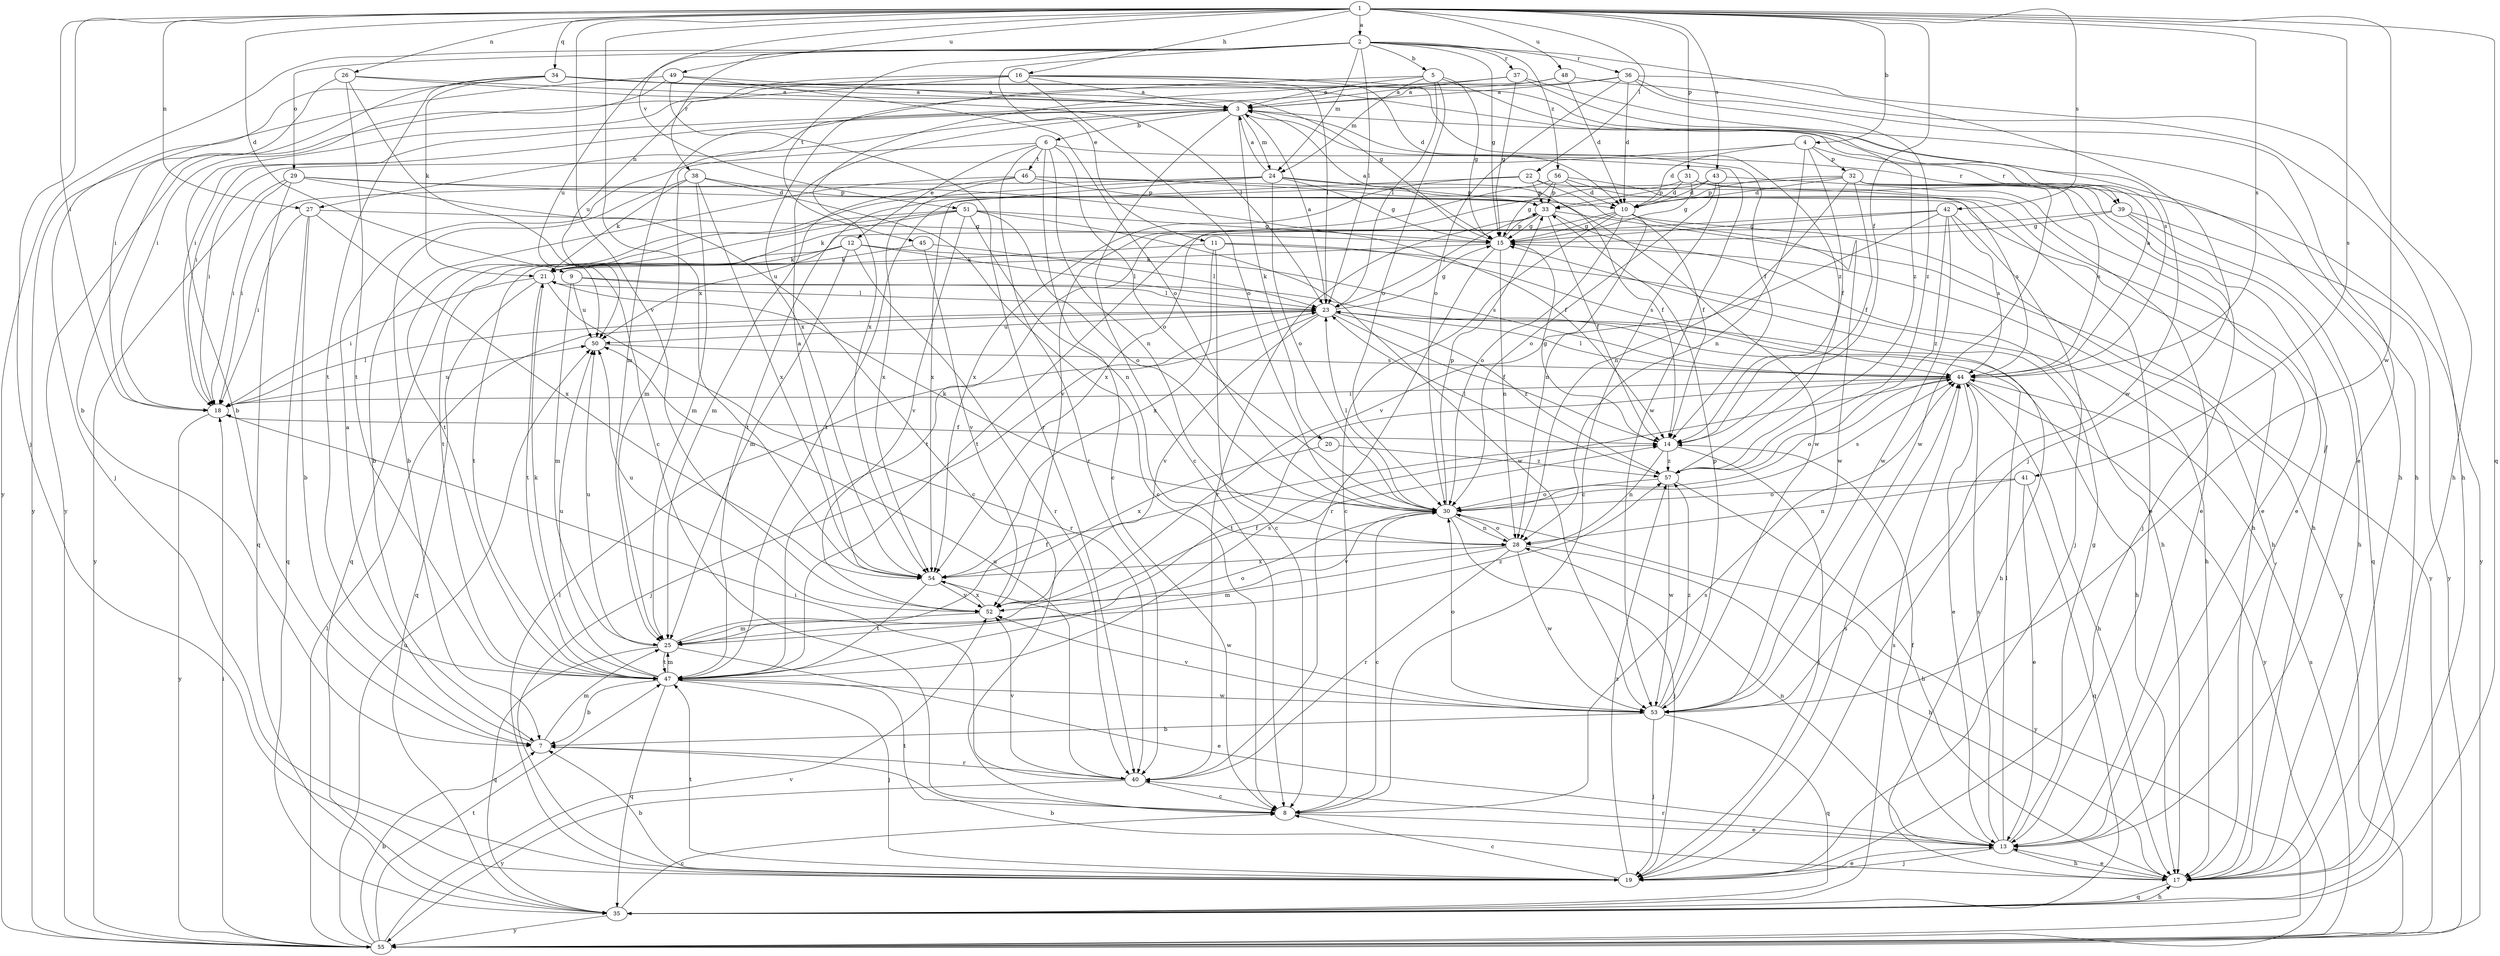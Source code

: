 strict digraph  {
	1 -> 2 [label=a];
	5 -> 3 [label=a];
	7 -> 3 [label=a];
	15 -> 3 [label=a];
	16 -> 3 [label=a];
	23 -> 3 [label=a];
	24 -> 3 [label=a];
	26 -> 3 [label=a];
	34 -> 3 [label=a];
	36 -> 3 [label=a];
	37 -> 3 [label=a];
	44 -> 3 [label=a];
	48 -> 3 [label=a];
	49 -> 3 [label=a];
	54 -> 3 [label=a];
	1 -> 4 [label=b];
	2 -> 5 [label=b];
	3 -> 6 [label=b];
	16 -> 7 [label=b];
	17 -> 7 [label=b];
	19 -> 7 [label=b];
	27 -> 7 [label=b];
	34 -> 7 [label=b];
	38 -> 7 [label=b];
	46 -> 7 [label=b];
	47 -> 7 [label=b];
	53 -> 7 [label=b];
	55 -> 7 [label=b];
	3 -> 8 [label=c];
	6 -> 8 [label=c];
	10 -> 8 [label=c];
	11 -> 8 [label=c];
	19 -> 8 [label=c];
	26 -> 8 [label=c];
	29 -> 8 [label=c];
	30 -> 8 [label=c];
	35 -> 8 [label=c];
	38 -> 8 [label=c];
	40 -> 8 [label=c];
	43 -> 8 [label=c];
	1 -> 9 [label=d];
	4 -> 10 [label=d];
	16 -> 10 [label=d];
	29 -> 10 [label=d];
	31 -> 10 [label=d];
	32 -> 10 [label=d];
	36 -> 10 [label=d];
	43 -> 10 [label=d];
	48 -> 10 [label=d];
	56 -> 10 [label=d];
	2 -> 11 [label=e];
	6 -> 12 [label=e];
	8 -> 13 [label=e];
	17 -> 13 [label=e];
	19 -> 13 [label=e];
	25 -> 13 [label=e];
	31 -> 13 [label=e];
	32 -> 13 [label=e];
	36 -> 13 [label=e];
	41 -> 13 [label=e];
	43 -> 13 [label=e];
	44 -> 13 [label=e];
	56 -> 13 [label=e];
	1 -> 14 [label=f];
	3 -> 14 [label=f];
	4 -> 14 [label=f];
	13 -> 14 [label=f];
	18 -> 14 [label=f];
	22 -> 14 [label=f];
	23 -> 14 [label=f];
	24 -> 14 [label=f];
	25 -> 14 [label=f];
	29 -> 14 [label=f];
	32 -> 14 [label=f];
	33 -> 14 [label=f];
	52 -> 14 [label=f];
	2 -> 15 [label=g];
	5 -> 15 [label=g];
	10 -> 15 [label=g];
	13 -> 15 [label=g];
	14 -> 15 [label=g];
	23 -> 15 [label=g];
	24 -> 15 [label=g];
	27 -> 15 [label=g];
	31 -> 15 [label=g];
	33 -> 15 [label=g];
	34 -> 15 [label=g];
	37 -> 15 [label=g];
	39 -> 15 [label=g];
	42 -> 15 [label=g];
	51 -> 15 [label=g];
	56 -> 15 [label=g];
	1 -> 16 [label=h];
	9 -> 17 [label=h];
	10 -> 17 [label=h];
	11 -> 17 [label=h];
	13 -> 17 [label=h];
	23 -> 17 [label=h];
	28 -> 17 [label=h];
	33 -> 17 [label=h];
	34 -> 17 [label=h];
	35 -> 17 [label=h];
	36 -> 17 [label=h];
	37 -> 17 [label=h];
	39 -> 17 [label=h];
	44 -> 17 [label=h];
	46 -> 17 [label=h];
	48 -> 17 [label=h];
	56 -> 17 [label=h];
	57 -> 17 [label=h];
	1 -> 18 [label=i];
	3 -> 18 [label=i];
	4 -> 18 [label=i];
	21 -> 18 [label=i];
	24 -> 18 [label=i];
	26 -> 18 [label=i];
	27 -> 18 [label=i];
	29 -> 18 [label=i];
	36 -> 18 [label=i];
	40 -> 18 [label=i];
	44 -> 18 [label=i];
	49 -> 18 [label=i];
	55 -> 18 [label=i];
	1 -> 19 [label=j];
	2 -> 19 [label=j];
	13 -> 19 [label=j];
	14 -> 19 [label=j];
	23 -> 19 [label=j];
	30 -> 19 [label=j];
	32 -> 19 [label=j];
	34 -> 19 [label=j];
	42 -> 19 [label=j];
	47 -> 19 [label=j];
	53 -> 19 [label=j];
	3 -> 20 [label=k];
	11 -> 21 [label=k];
	12 -> 21 [label=k];
	15 -> 21 [label=k];
	30 -> 21 [label=k];
	34 -> 21 [label=k];
	38 -> 21 [label=k];
	45 -> 21 [label=k];
	47 -> 21 [label=k];
	51 -> 21 [label=k];
	1 -> 22 [label=l];
	2 -> 23 [label=l];
	5 -> 23 [label=l];
	9 -> 23 [label=l];
	12 -> 23 [label=l];
	13 -> 23 [label=l];
	16 -> 23 [label=l];
	18 -> 23 [label=l];
	19 -> 23 [label=l];
	21 -> 23 [label=l];
	26 -> 23 [label=l];
	30 -> 23 [label=l];
	33 -> 23 [label=l];
	44 -> 23 [label=l];
	45 -> 23 [label=l];
	55 -> 23 [label=l];
	57 -> 23 [label=l];
	2 -> 24 [label=m];
	3 -> 24 [label=m];
	5 -> 24 [label=m];
	6 -> 25 [label=m];
	7 -> 25 [label=m];
	9 -> 25 [label=m];
	12 -> 25 [label=m];
	28 -> 25 [label=m];
	37 -> 25 [label=m];
	38 -> 25 [label=m];
	46 -> 25 [label=m];
	47 -> 25 [label=m];
	52 -> 25 [label=m];
	1 -> 26 [label=n];
	1 -> 27 [label=n];
	3 -> 27 [label=n];
	4 -> 28 [label=n];
	6 -> 28 [label=n];
	10 -> 28 [label=n];
	13 -> 28 [label=n];
	14 -> 28 [label=n];
	15 -> 28 [label=n];
	30 -> 28 [label=n];
	32 -> 28 [label=n];
	41 -> 28 [label=n];
	51 -> 28 [label=n];
	2 -> 29 [label=o];
	5 -> 30 [label=o];
	6 -> 30 [label=o];
	10 -> 30 [label=o];
	16 -> 30 [label=o];
	24 -> 30 [label=o];
	25 -> 30 [label=o];
	28 -> 30 [label=o];
	36 -> 30 [label=o];
	41 -> 30 [label=o];
	43 -> 30 [label=o];
	44 -> 30 [label=o];
	49 -> 30 [label=o];
	51 -> 30 [label=o];
	53 -> 30 [label=o];
	57 -> 30 [label=o];
	1 -> 31 [label=p];
	4 -> 32 [label=p];
	15 -> 33 [label=p];
	22 -> 33 [label=p];
	24 -> 33 [label=p];
	30 -> 33 [label=p];
	32 -> 33 [label=p];
	38 -> 33 [label=p];
	43 -> 33 [label=p];
	46 -> 33 [label=p];
	53 -> 33 [label=p];
	56 -> 33 [label=p];
	1 -> 34 [label=q];
	1 -> 35 [label=q];
	17 -> 35 [label=q];
	21 -> 35 [label=q];
	25 -> 35 [label=q];
	27 -> 35 [label=q];
	29 -> 35 [label=q];
	39 -> 35 [label=q];
	41 -> 35 [label=q];
	47 -> 35 [label=q];
	51 -> 35 [label=q];
	53 -> 35 [label=q];
	2 -> 36 [label=r];
	2 -> 37 [label=r];
	2 -> 38 [label=r];
	4 -> 39 [label=r];
	6 -> 39 [label=r];
	6 -> 40 [label=r];
	7 -> 40 [label=r];
	12 -> 40 [label=r];
	13 -> 40 [label=r];
	15 -> 40 [label=r];
	21 -> 40 [label=r];
	28 -> 40 [label=r];
	33 -> 40 [label=r];
	49 -> 40 [label=r];
	1 -> 41 [label=s];
	1 -> 42 [label=s];
	1 -> 43 [label=s];
	1 -> 44 [label=s];
	8 -> 44 [label=s];
	11 -> 44 [label=s];
	12 -> 44 [label=s];
	13 -> 44 [label=s];
	19 -> 44 [label=s];
	30 -> 44 [label=s];
	31 -> 44 [label=s];
	32 -> 44 [label=s];
	34 -> 44 [label=s];
	35 -> 44 [label=s];
	42 -> 44 [label=s];
	47 -> 44 [label=s];
	50 -> 44 [label=s];
	55 -> 44 [label=s];
	2 -> 45 [label=t];
	6 -> 46 [label=t];
	8 -> 47 [label=t];
	10 -> 47 [label=t];
	12 -> 47 [label=t];
	19 -> 47 [label=t];
	21 -> 47 [label=t];
	22 -> 47 [label=t];
	24 -> 47 [label=t];
	25 -> 47 [label=t];
	26 -> 47 [label=t];
	32 -> 47 [label=t];
	34 -> 47 [label=t];
	42 -> 47 [label=t];
	44 -> 47 [label=t];
	51 -> 47 [label=t];
	54 -> 47 [label=t];
	55 -> 47 [label=t];
	1 -> 48 [label=u];
	1 -> 49 [label=u];
	2 -> 50 [label=u];
	9 -> 50 [label=u];
	16 -> 50 [label=u];
	18 -> 50 [label=u];
	23 -> 50 [label=u];
	25 -> 50 [label=u];
	39 -> 50 [label=u];
	40 -> 50 [label=u];
	47 -> 50 [label=u];
	52 -> 50 [label=u];
	55 -> 50 [label=u];
	1 -> 51 [label=v];
	1 -> 52 [label=v];
	23 -> 52 [label=v];
	30 -> 52 [label=v];
	40 -> 52 [label=v];
	42 -> 52 [label=v];
	45 -> 52 [label=v];
	51 -> 52 [label=v];
	53 -> 52 [label=v];
	54 -> 52 [label=v];
	55 -> 52 [label=v];
	56 -> 52 [label=v];
	1 -> 53 [label=w];
	3 -> 53 [label=w];
	10 -> 53 [label=w];
	28 -> 53 [label=w];
	32 -> 53 [label=w];
	37 -> 53 [label=w];
	42 -> 53 [label=w];
	46 -> 53 [label=w];
	47 -> 53 [label=w];
	51 -> 53 [label=w];
	54 -> 53 [label=w];
	57 -> 53 [label=w];
	1 -> 54 [label=x];
	5 -> 54 [label=x];
	11 -> 54 [label=x];
	20 -> 54 [label=x];
	22 -> 54 [label=x];
	24 -> 54 [label=x];
	27 -> 54 [label=x];
	28 -> 54 [label=x];
	31 -> 54 [label=x];
	38 -> 54 [label=x];
	46 -> 54 [label=x];
	48 -> 54 [label=x];
	52 -> 54 [label=x];
	2 -> 55 [label=y];
	15 -> 55 [label=y];
	16 -> 55 [label=y];
	18 -> 55 [label=y];
	22 -> 55 [label=y];
	29 -> 55 [label=y];
	30 -> 55 [label=y];
	33 -> 55 [label=y];
	35 -> 55 [label=y];
	39 -> 55 [label=y];
	40 -> 55 [label=y];
	44 -> 55 [label=y];
	49 -> 55 [label=y];
	2 -> 56 [label=z];
	5 -> 57 [label=z];
	14 -> 57 [label=z];
	16 -> 57 [label=z];
	19 -> 57 [label=z];
	20 -> 57 [label=z];
	23 -> 57 [label=z];
	25 -> 57 [label=z];
	36 -> 57 [label=z];
	42 -> 57 [label=z];
	53 -> 57 [label=z];
}
